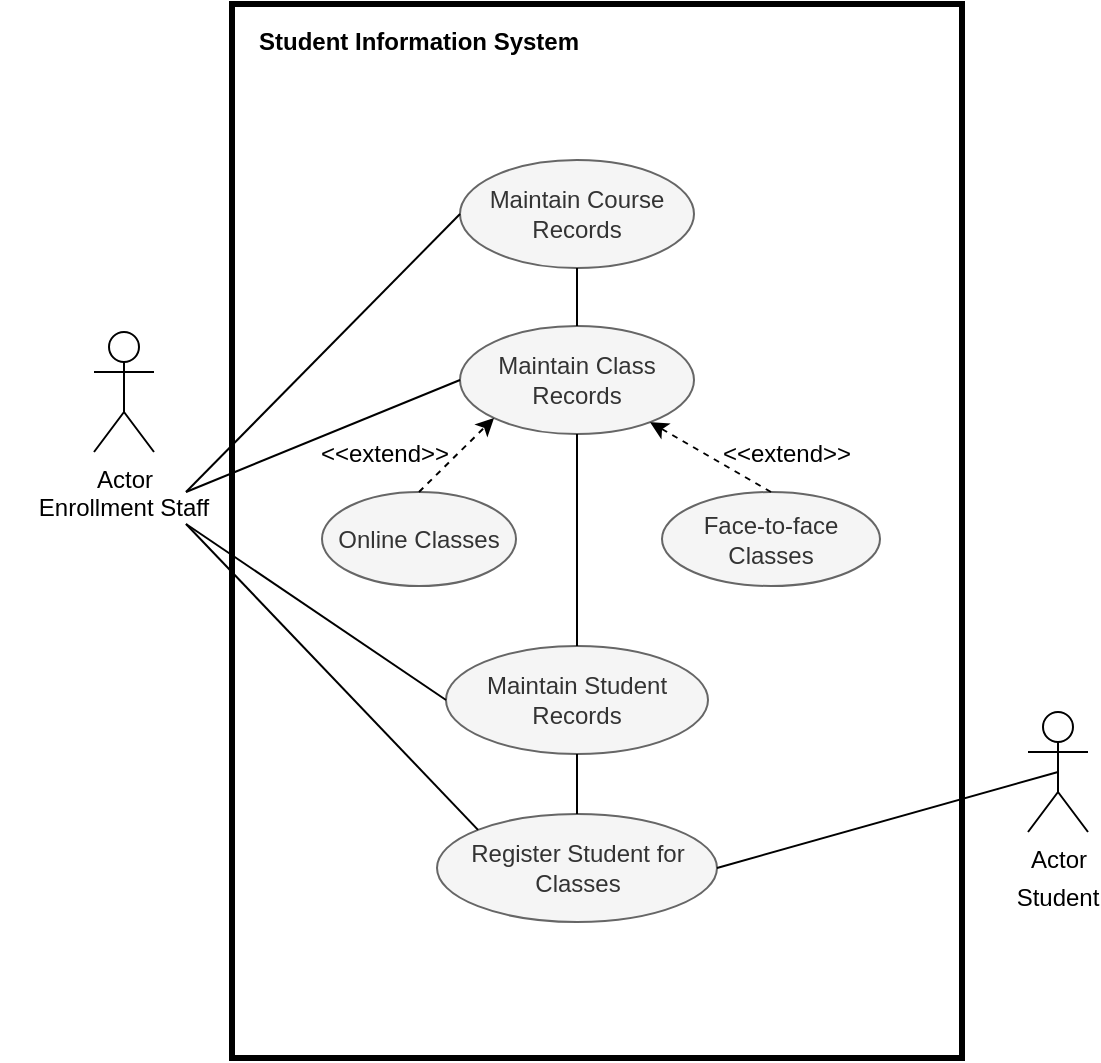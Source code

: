 <mxfile version="13.9.8" type="github">
  <diagram id="NBsBnvd8ooWzO1W_3-nQ" name="Page-1">
    <mxGraphModel dx="1975" dy="555" grid="0" gridSize="10" guides="1" tooltips="1" connect="1" arrows="1" fold="1" page="1" pageScale="1" pageWidth="1100" pageHeight="850" math="0" shadow="0">
      <root>
        <mxCell id="0" />
        <mxCell id="1" parent="0" />
        <mxCell id="ZPE_WtxlJSAoX5hBNASI-1" value="" style="rounded=0;whiteSpace=wrap;html=1;strokeWidth=3;" vertex="1" parent="1">
          <mxGeometry x="103" y="79" width="365" height="527" as="geometry" />
        </mxCell>
        <mxCell id="ZPE_WtxlJSAoX5hBNASI-2" value="Actor" style="shape=umlActor;verticalLabelPosition=bottom;verticalAlign=top;html=1;outlineConnect=0;fillColor=none;" vertex="1" parent="1">
          <mxGeometry x="34" y="243" width="30" height="60" as="geometry" />
        </mxCell>
        <mxCell id="ZPE_WtxlJSAoX5hBNASI-3" value="Maintain Course Records" style="ellipse;whiteSpace=wrap;html=1;fillColor=#f5f5f5;strokeColor=#666666;fontColor=#333333;" vertex="1" parent="1">
          <mxGeometry x="217" y="157" width="117" height="54" as="geometry" />
        </mxCell>
        <mxCell id="ZPE_WtxlJSAoX5hBNASI-4" value="Maintain Class Records" style="ellipse;whiteSpace=wrap;html=1;fillColor=#f5f5f5;strokeColor=#666666;fontColor=#333333;" vertex="1" parent="1">
          <mxGeometry x="217" y="240" width="117" height="54" as="geometry" />
        </mxCell>
        <mxCell id="ZPE_WtxlJSAoX5hBNASI-5" value="Face-to-face Classes" style="ellipse;whiteSpace=wrap;html=1;fillColor=#f5f5f5;strokeColor=#666666;fontColor=#333333;" vertex="1" parent="1">
          <mxGeometry x="318" y="323" width="109" height="47" as="geometry" />
        </mxCell>
        <mxCell id="ZPE_WtxlJSAoX5hBNASI-6" value="Online Classes" style="ellipse;whiteSpace=wrap;html=1;fillColor=#f5f5f5;strokeColor=#666666;fontColor=#333333;" vertex="1" parent="1">
          <mxGeometry x="148" y="323" width="97" height="47" as="geometry" />
        </mxCell>
        <mxCell id="ZPE_WtxlJSAoX5hBNASI-7" value="" style="endArrow=classic;html=1;exitX=0.5;exitY=0;exitDx=0;exitDy=0;dashed=1;" edge="1" parent="1" source="ZPE_WtxlJSAoX5hBNASI-6">
          <mxGeometry width="50" height="50" relative="1" as="geometry">
            <mxPoint x="184" y="336" as="sourcePoint" />
            <mxPoint x="234" y="286" as="targetPoint" />
          </mxGeometry>
        </mxCell>
        <mxCell id="ZPE_WtxlJSAoX5hBNASI-8" value="&amp;lt;&amp;lt;extend&amp;gt;&amp;gt;" style="text;html=1;align=center;verticalAlign=middle;resizable=0;points=[];autosize=1;" vertex="1" parent="1">
          <mxGeometry x="142" y="295" width="74" height="18" as="geometry" />
        </mxCell>
        <mxCell id="ZPE_WtxlJSAoX5hBNASI-10" value="" style="endArrow=classic;html=1;exitX=0.5;exitY=0;exitDx=0;exitDy=0;dashed=1;" edge="1" parent="1" source="ZPE_WtxlJSAoX5hBNASI-5" target="ZPE_WtxlJSAoX5hBNASI-4">
          <mxGeometry width="50" height="50" relative="1" as="geometry">
            <mxPoint x="206.5" y="333" as="sourcePoint" />
            <mxPoint x="244" y="296" as="targetPoint" />
          </mxGeometry>
        </mxCell>
        <mxCell id="ZPE_WtxlJSAoX5hBNASI-11" value="&amp;lt;&amp;lt;extend&amp;gt;&amp;gt;" style="text;html=1;align=center;verticalAlign=middle;resizable=0;points=[];autosize=1;" vertex="1" parent="1">
          <mxGeometry x="343" y="295" width="74" height="18" as="geometry" />
        </mxCell>
        <mxCell id="ZPE_WtxlJSAoX5hBNASI-12" value="&lt;b&gt;Student Information System&lt;/b&gt;" style="text;html=1;align=center;verticalAlign=middle;resizable=0;points=[];autosize=1;" vertex="1" parent="1">
          <mxGeometry x="111" y="89" width="170" height="18" as="geometry" />
        </mxCell>
        <mxCell id="ZPE_WtxlJSAoX5hBNASI-13" value="" style="endArrow=none;html=1;entryX=0;entryY=0.5;entryDx=0;entryDy=0;exitX=0.75;exitY=0;exitDx=0;exitDy=0;" edge="1" parent="1" source="ZPE_WtxlJSAoX5hBNASI-18" target="ZPE_WtxlJSAoX5hBNASI-3">
          <mxGeometry width="50" height="50" relative="1" as="geometry">
            <mxPoint x="91" y="294" as="sourcePoint" />
            <mxPoint x="155" y="193" as="targetPoint" />
          </mxGeometry>
        </mxCell>
        <mxCell id="ZPE_WtxlJSAoX5hBNASI-14" value="" style="endArrow=none;html=1;exitX=0.5;exitY=0;exitDx=0;exitDy=0;" edge="1" parent="1" source="ZPE_WtxlJSAoX5hBNASI-4" target="ZPE_WtxlJSAoX5hBNASI-3">
          <mxGeometry width="50" height="50" relative="1" as="geometry">
            <mxPoint x="226" y="261" as="sourcePoint" />
            <mxPoint x="276" y="211" as="targetPoint" />
          </mxGeometry>
        </mxCell>
        <mxCell id="ZPE_WtxlJSAoX5hBNASI-15" value="" style="endArrow=none;html=1;entryX=0;entryY=0.5;entryDx=0;entryDy=0;exitX=0.75;exitY=0;exitDx=0;exitDy=0;" edge="1" parent="1" source="ZPE_WtxlJSAoX5hBNASI-18" target="ZPE_WtxlJSAoX5hBNASI-4">
          <mxGeometry width="50" height="50" relative="1" as="geometry">
            <mxPoint x="82" y="309" as="sourcePoint" />
            <mxPoint x="141" y="219" as="targetPoint" />
          </mxGeometry>
        </mxCell>
        <mxCell id="ZPE_WtxlJSAoX5hBNASI-18" value="Enrollment Staff" style="text;html=1;strokeColor=none;fillColor=none;align=center;verticalAlign=middle;whiteSpace=wrap;rounded=0;" vertex="1" parent="1">
          <mxGeometry x="-13" y="323" width="124" height="16" as="geometry" />
        </mxCell>
        <mxCell id="ZPE_WtxlJSAoX5hBNASI-20" value="Maintain Student Records" style="ellipse;whiteSpace=wrap;html=1;fillColor=#f5f5f5;strokeColor=#666666;fontColor=#333333;" vertex="1" parent="1">
          <mxGeometry x="210" y="400" width="131" height="54" as="geometry" />
        </mxCell>
        <mxCell id="ZPE_WtxlJSAoX5hBNASI-21" value="Register Student for Classes" style="ellipse;whiteSpace=wrap;html=1;fillColor=#f5f5f5;strokeColor=#666666;fontColor=#333333;" vertex="1" parent="1">
          <mxGeometry x="205.5" y="484" width="140" height="54" as="geometry" />
        </mxCell>
        <mxCell id="ZPE_WtxlJSAoX5hBNASI-22" value="Actor" style="shape=umlActor;verticalLabelPosition=bottom;verticalAlign=top;html=1;outlineConnect=0;fillColor=none;" vertex="1" parent="1">
          <mxGeometry x="501" y="433" width="30" height="60" as="geometry" />
        </mxCell>
        <mxCell id="ZPE_WtxlJSAoX5hBNASI-23" value="Student" style="text;html=1;strokeColor=none;fillColor=none;align=center;verticalAlign=middle;whiteSpace=wrap;rounded=0;" vertex="1" parent="1">
          <mxGeometry x="496" y="516" width="40" height="20" as="geometry" />
        </mxCell>
        <mxCell id="ZPE_WtxlJSAoX5hBNASI-24" value="" style="endArrow=none;html=1;entryX=1;entryY=0.5;entryDx=0;entryDy=0;exitX=0.5;exitY=0.5;exitDx=0;exitDy=0;exitPerimeter=0;" edge="1" parent="1" source="ZPE_WtxlJSAoX5hBNASI-22" target="ZPE_WtxlJSAoX5hBNASI-21">
          <mxGeometry width="50" height="50" relative="1" as="geometry">
            <mxPoint x="75" y="456" as="sourcePoint" />
            <mxPoint x="139" y="404" as="targetPoint" />
          </mxGeometry>
        </mxCell>
        <mxCell id="ZPE_WtxlJSAoX5hBNASI-25" value="" style="endArrow=none;html=1;entryX=0;entryY=0.5;entryDx=0;entryDy=0;exitX=0.75;exitY=1;exitDx=0;exitDy=0;" edge="1" parent="1" source="ZPE_WtxlJSAoX5hBNASI-18" target="ZPE_WtxlJSAoX5hBNASI-20">
          <mxGeometry width="50" height="50" relative="1" as="geometry">
            <mxPoint x="83" y="346" as="sourcePoint" />
            <mxPoint x="143" y="231" as="targetPoint" />
          </mxGeometry>
        </mxCell>
        <mxCell id="ZPE_WtxlJSAoX5hBNASI-26" value="" style="endArrow=none;html=1;entryX=0.5;entryY=1;entryDx=0;entryDy=0;exitX=0.5;exitY=0;exitDx=0;exitDy=0;" edge="1" parent="1" source="ZPE_WtxlJSAoX5hBNASI-20" target="ZPE_WtxlJSAoX5hBNASI-4">
          <mxGeometry width="50" height="50" relative="1" as="geometry">
            <mxPoint x="280" y="375" as="sourcePoint" />
            <mxPoint x="330" y="325" as="targetPoint" />
          </mxGeometry>
        </mxCell>
        <mxCell id="ZPE_WtxlJSAoX5hBNASI-27" value="" style="endArrow=none;html=1;entryX=0;entryY=0;entryDx=0;entryDy=0;exitX=0.75;exitY=1;exitDx=0;exitDy=0;" edge="1" parent="1" source="ZPE_WtxlJSAoX5hBNASI-18" target="ZPE_WtxlJSAoX5hBNASI-21">
          <mxGeometry width="50" height="50" relative="1" as="geometry">
            <mxPoint x="85" y="360" as="sourcePoint" />
            <mxPoint x="135" y="310" as="targetPoint" />
          </mxGeometry>
        </mxCell>
        <mxCell id="ZPE_WtxlJSAoX5hBNASI-29" value="" style="endArrow=none;html=1;entryX=0.5;entryY=0;entryDx=0;entryDy=0;" edge="1" parent="1" source="ZPE_WtxlJSAoX5hBNASI-20" target="ZPE_WtxlJSAoX5hBNASI-21">
          <mxGeometry width="50" height="50" relative="1" as="geometry">
            <mxPoint x="274" y="454" as="sourcePoint" />
            <mxPoint x="324" y="404" as="targetPoint" />
          </mxGeometry>
        </mxCell>
      </root>
    </mxGraphModel>
  </diagram>
</mxfile>
